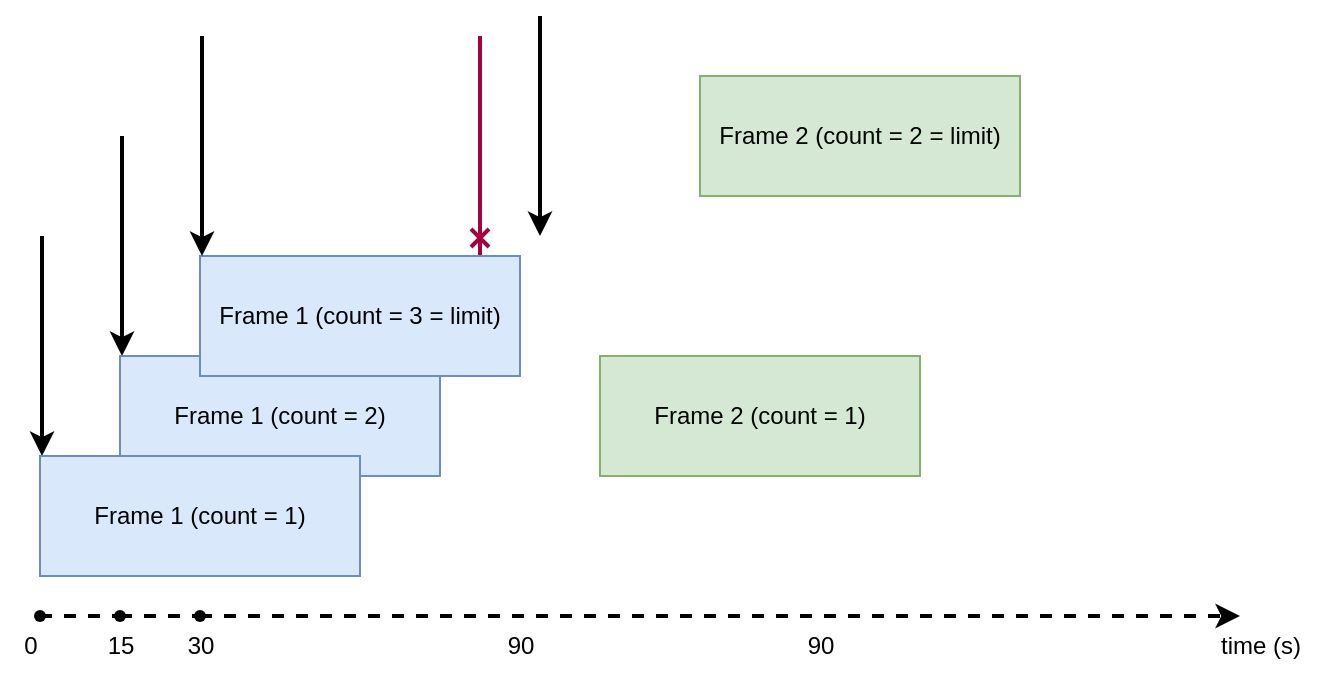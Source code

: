 <mxfile>
    <diagram id="IFjx0-mxGD_EZsu0zbSy" name="Sliding Window Counter">
        <mxGraphModel dx="555" dy="656" grid="1" gridSize="10" guides="1" tooltips="1" connect="1" arrows="1" fold="1" page="1" pageScale="1" pageWidth="850" pageHeight="1100" math="0" shadow="0">
            <root>
                <mxCell id="0"/>
                <mxCell id="1" parent="0"/>
                <mxCell id="z8XdcrCwoV6CMaq1ioTt-4" value="Frame 2 (count = 2 = limit)" style="rounded=0;whiteSpace=wrap;html=1;fillColor=#d5e8d4;strokeColor=#82b366;fontColor=#000000;" vertex="1" parent="1">
                    <mxGeometry x="410" y="90" width="160" height="60" as="geometry"/>
                </mxCell>
                <mxCell id="Gj8WCd9VOXFtcxxcFVGs-1" value="" style="endArrow=classic;html=1;dashed=1;strokeWidth=2;fontColor=default;startArrow=none;" edge="1" parent="1" source="z8XdcrCwoV6CMaq1ioTt-15">
                    <mxGeometry width="50" height="50" relative="1" as="geometry">
                        <mxPoint x="80" y="360" as="sourcePoint"/>
                        <mxPoint x="680" y="360" as="targetPoint"/>
                    </mxGeometry>
                </mxCell>
                <mxCell id="LUXr1MoeYZ9vuoej9Fmr-1" value="" style="endArrow=classic;html=1;fontColor=#000000;entryX=0.25;entryY=0;entryDx=0;entryDy=0;strokeWidth=2;" edge="1" parent="1">
                    <mxGeometry width="50" height="50" relative="1" as="geometry">
                        <mxPoint x="81" y="170" as="sourcePoint"/>
                        <mxPoint x="81" y="280.0" as="targetPoint"/>
                    </mxGeometry>
                </mxCell>
                <mxCell id="LUXr1MoeYZ9vuoej9Fmr-3" value="" style="endArrow=classic;html=1;fontColor=#000000;entryX=0.25;entryY=0;entryDx=0;entryDy=0;strokeWidth=2;" edge="1" parent="1">
                    <mxGeometry width="50" height="50" relative="1" as="geometry">
                        <mxPoint x="121" y="120" as="sourcePoint"/>
                        <mxPoint x="121" y="230" as="targetPoint"/>
                    </mxGeometry>
                </mxCell>
                <mxCell id="z8XdcrCwoV6CMaq1ioTt-1" value="" style="endArrow=cross;html=1;fontColor=#000000;endFill=0;entryX=0.75;entryY=0;entryDx=0;entryDy=0;fillColor=#d80073;strokeColor=#A50040;strokeWidth=2;" edge="1" parent="1">
                    <mxGeometry width="50" height="50" relative="1" as="geometry">
                        <mxPoint x="300" y="70" as="sourcePoint"/>
                        <mxPoint x="300" y="180.0" as="targetPoint"/>
                    </mxGeometry>
                </mxCell>
                <mxCell id="z8XdcrCwoV6CMaq1ioTt-2" value="Frame 2 (count = 1)" style="rounded=0;whiteSpace=wrap;html=1;fillColor=#d5e8d4;strokeColor=#82b366;fontColor=#000000;" vertex="1" parent="1">
                    <mxGeometry x="360" y="230" width="160" height="60" as="geometry"/>
                </mxCell>
                <mxCell id="z8XdcrCwoV6CMaq1ioTt-8" value="0" style="text;html=1;align=center;verticalAlign=middle;resizable=0;points=[];autosize=1;strokeColor=none;fillColor=none;fontColor=default;" vertex="1" parent="1">
                    <mxGeometry x="60" y="360" width="30" height="30" as="geometry"/>
                </mxCell>
                <mxCell id="z8XdcrCwoV6CMaq1ioTt-9" value="" style="shape=waypoint;sketch=0;size=6;pointerEvents=1;points=[];fillColor=none;resizable=0;rotatable=0;perimeter=centerPerimeter;snapToPoint=1;labelBackgroundColor=none;labelBorderColor=none;fontColor=default;" vertex="1" parent="1">
                    <mxGeometry x="70" y="350" width="20" height="20" as="geometry"/>
                </mxCell>
                <mxCell id="z8XdcrCwoV6CMaq1ioTt-11" value="" style="endArrow=none;html=1;dashed=1;strokeWidth=2;fontColor=default;" edge="1" parent="1" target="z8XdcrCwoV6CMaq1ioTt-10">
                    <mxGeometry width="50" height="50" relative="1" as="geometry">
                        <mxPoint x="80" y="360" as="sourcePoint"/>
                        <mxPoint x="680" y="360" as="targetPoint"/>
                    </mxGeometry>
                </mxCell>
                <mxCell id="z8XdcrCwoV6CMaq1ioTt-10" value="" style="shape=waypoint;sketch=0;size=6;pointerEvents=1;points=[];fillColor=none;resizable=0;rotatable=0;perimeter=centerPerimeter;snapToPoint=1;labelBackgroundColor=none;labelBorderColor=none;fontColor=default;" vertex="1" parent="1">
                    <mxGeometry x="110" y="350" width="20" height="20" as="geometry"/>
                </mxCell>
                <mxCell id="z8XdcrCwoV6CMaq1ioTt-12" value="15" style="text;html=1;align=center;verticalAlign=middle;resizable=0;points=[];autosize=1;strokeColor=none;fillColor=none;fontColor=default;" vertex="1" parent="1">
                    <mxGeometry x="100" y="360" width="40" height="30" as="geometry"/>
                </mxCell>
                <mxCell id="z8XdcrCwoV6CMaq1ioTt-13" value="time (s)" style="text;html=1;align=center;verticalAlign=middle;resizable=0;points=[];autosize=1;strokeColor=none;fillColor=none;fontColor=default;" vertex="1" parent="1">
                    <mxGeometry x="660" y="360" width="60" height="30" as="geometry"/>
                </mxCell>
                <mxCell id="z8XdcrCwoV6CMaq1ioTt-14" value="30" style="text;html=1;align=center;verticalAlign=middle;resizable=0;points=[];autosize=1;strokeColor=none;fillColor=none;fontColor=default;" vertex="1" parent="1">
                    <mxGeometry x="140" y="360" width="40" height="30" as="geometry"/>
                </mxCell>
                <mxCell id="z8XdcrCwoV6CMaq1ioTt-16" value="" style="endArrow=none;html=1;dashed=1;strokeWidth=2;fontColor=default;startArrow=none;" edge="1" parent="1" source="z8XdcrCwoV6CMaq1ioTt-10" target="z8XdcrCwoV6CMaq1ioTt-15">
                    <mxGeometry width="50" height="50" relative="1" as="geometry">
                        <mxPoint x="120" y="360" as="sourcePoint"/>
                        <mxPoint x="680" y="360" as="targetPoint"/>
                    </mxGeometry>
                </mxCell>
                <mxCell id="z8XdcrCwoV6CMaq1ioTt-15" value="" style="shape=waypoint;sketch=0;size=6;pointerEvents=1;points=[];fillColor=none;resizable=0;rotatable=0;perimeter=centerPerimeter;snapToPoint=1;labelBackgroundColor=none;labelBorderColor=none;fontColor=default;" vertex="1" parent="1">
                    <mxGeometry x="150" y="350" width="20" height="20" as="geometry"/>
                </mxCell>
                <mxCell id="z8XdcrCwoV6CMaq1ioTt-17" value="90" style="text;html=1;align=center;verticalAlign=middle;resizable=0;points=[];autosize=1;strokeColor=none;fillColor=none;fontColor=default;" vertex="1" parent="1">
                    <mxGeometry x="300" y="360" width="40" height="30" as="geometry"/>
                </mxCell>
                <mxCell id="z8XdcrCwoV6CMaq1ioTt-18" value="90" style="text;html=1;align=center;verticalAlign=middle;resizable=0;points=[];autosize=1;strokeColor=none;fillColor=none;fontColor=default;" vertex="1" parent="1">
                    <mxGeometry x="450" y="360" width="40" height="30" as="geometry"/>
                </mxCell>
                <mxCell id="WVZx-e-wMy36gHtiziwh-1" value="Frame 1 (count = 2)" style="rounded=0;whiteSpace=wrap;html=1;fillColor=#dae8fc;strokeColor=#6c8ebf;fontColor=#000000;" vertex="1" parent="1">
                    <mxGeometry x="120" y="230" width="160" height="60" as="geometry"/>
                </mxCell>
                <mxCell id="KJ9Z418Lqap7H9HYXbEA-1" value="Frame 1 (count = 1)" style="rounded=0;whiteSpace=wrap;html=1;fillColor=#dae8fc;strokeColor=#6c8ebf;fontColor=#000000;" vertex="1" parent="1">
                    <mxGeometry x="80" y="280" width="160" height="60" as="geometry"/>
                </mxCell>
                <mxCell id="WVZx-e-wMy36gHtiziwh-2" value="" style="endArrow=classic;html=1;fontColor=#000000;entryX=0.25;entryY=0;entryDx=0;entryDy=0;strokeWidth=2;" edge="1" parent="1">
                    <mxGeometry width="50" height="50" relative="1" as="geometry">
                        <mxPoint x="330" y="60" as="sourcePoint"/>
                        <mxPoint x="330" y="170.0" as="targetPoint"/>
                    </mxGeometry>
                </mxCell>
                <mxCell id="WVZx-e-wMy36gHtiziwh-3" value="Frame 1 (count = 3 = limit)" style="rounded=0;whiteSpace=wrap;html=1;fillColor=#dae8fc;strokeColor=#6c8ebf;fontColor=#000000;" vertex="1" parent="1">
                    <mxGeometry x="160" y="180" width="160" height="60" as="geometry"/>
                </mxCell>
                <mxCell id="WVZx-e-wMy36gHtiziwh-4" value="" style="endArrow=classic;html=1;fontColor=#000000;entryX=0.25;entryY=0;entryDx=0;entryDy=0;strokeWidth=2;" edge="1" parent="1">
                    <mxGeometry width="50" height="50" relative="1" as="geometry">
                        <mxPoint x="161" y="70" as="sourcePoint"/>
                        <mxPoint x="161" y="180.0" as="targetPoint"/>
                    </mxGeometry>
                </mxCell>
            </root>
        </mxGraphModel>
    </diagram>
    <diagram id="xi3oubU7MQk78jxgaRuo" name="Fixed Window Sliding">
        <mxGraphModel dx="607" dy="543" grid="1" gridSize="10" guides="1" tooltips="1" connect="1" arrows="1" fold="1" page="1" pageScale="1" pageWidth="850" pageHeight="1100" math="0" shadow="0">
            <root>
                <mxCell id="0"/>
                <mxCell id="1" parent="0"/>
                <mxCell id="pdjJqc8EOPVjB-HKFfC1-42" value="" style="rounded=0;whiteSpace=wrap;html=1;labelBackgroundColor=#E6E6E6;fontColor=default;strokeColor=none;" vertex="1" parent="1">
                    <mxGeometry x="60" y="90" width="520" height="270" as="geometry"/>
                </mxCell>
                <mxCell id="pdjJqc8EOPVjB-HKFfC1-1" value="Frame 1" style="rounded=0;whiteSpace=wrap;html=1;fillColor=#dae8fc;strokeColor=#6c8ebf;fontColor=#000000;" vertex="1" parent="1">
                    <mxGeometry x="100" y="240" width="160" height="60" as="geometry"/>
                </mxCell>
                <mxCell id="pdjJqc8EOPVjB-HKFfC1-2" value="Frame 2" style="rounded=0;whiteSpace=wrap;html=1;fillColor=#d5e8d4;strokeColor=#82b366;fontColor=#000000;" vertex="1" parent="1">
                    <mxGeometry x="300" y="240" width="160" height="60" as="geometry"/>
                </mxCell>
                <mxCell id="pdjJqc8EOPVjB-HKFfC1-4" value="" style="endArrow=classic;html=1;fontColor=#000000;strokeWidth=2;entryX=0;entryY=0;entryDx=0;entryDy=0;" edge="1" parent="1" target="pdjJqc8EOPVjB-HKFfC1-1">
                    <mxGeometry width="50" height="50" relative="1" as="geometry">
                        <mxPoint x="100" y="130" as="sourcePoint"/>
                        <mxPoint x="100" y="230" as="targetPoint"/>
                    </mxGeometry>
                </mxCell>
                <mxCell id="pdjJqc8EOPVjB-HKFfC1-5" value="" style="endArrow=classic;html=1;fontColor=#000000;entryX=0.25;entryY=0;entryDx=0;entryDy=0;strokeWidth=2;" edge="1" parent="1">
                    <mxGeometry width="50" height="50" relative="1" as="geometry">
                        <mxPoint x="120" y="130" as="sourcePoint"/>
                        <mxPoint x="120" y="240" as="targetPoint"/>
                    </mxGeometry>
                </mxCell>
                <mxCell id="pdjJqc8EOPVjB-HKFfC1-7" value="" style="endArrow=classic;html=1;fontColor=#000000;entryX=0.25;entryY=0;entryDx=0;entryDy=0;strokeWidth=2;" edge="1" parent="1">
                    <mxGeometry width="50" height="50" relative="1" as="geometry">
                        <mxPoint x="450" y="130" as="sourcePoint"/>
                        <mxPoint x="450" y="240" as="targetPoint"/>
                    </mxGeometry>
                </mxCell>
                <mxCell id="pdjJqc8EOPVjB-HKFfC1-8" value="" style="endArrow=classic;html=1;fontColor=#000000;entryX=0.25;entryY=0;entryDx=0;entryDy=0;strokeWidth=2;" edge="1" parent="1">
                    <mxGeometry width="50" height="50" relative="1" as="geometry">
                        <mxPoint x="300" y="130" as="sourcePoint"/>
                        <mxPoint x="300" y="240" as="targetPoint"/>
                    </mxGeometry>
                </mxCell>
                <mxCell id="pdjJqc8EOPVjB-HKFfC1-11" value="" style="endArrow=cross;html=1;fontColor=#000000;endFill=0;entryX=0.75;entryY=0;entryDx=0;entryDy=0;fillColor=#d80073;strokeColor=#A50040;strokeWidth=2;" edge="1" parent="1">
                    <mxGeometry width="50" height="50" relative="1" as="geometry">
                        <mxPoint x="250" y="130" as="sourcePoint"/>
                        <mxPoint x="250" y="240.0" as="targetPoint"/>
                    </mxGeometry>
                </mxCell>
                <mxCell id="pdjJqc8EOPVjB-HKFfC1-15" value="" style="endArrow=classic;html=1;strokeWidth=2;fontColor=#000000;dashed=1;startArrow=none;" edge="1" parent="1" source="pdjJqc8EOPVjB-HKFfC1-33">
                    <mxGeometry width="50" height="50" relative="1" as="geometry">
                        <mxPoint x="100" y="320" as="sourcePoint"/>
                        <mxPoint x="540" y="320" as="targetPoint"/>
                    </mxGeometry>
                </mxCell>
                <mxCell id="pdjJqc8EOPVjB-HKFfC1-28" value="" style="endArrow=none;html=1;strokeWidth=2;fontColor=#000000;dashed=1;startArrow=none;" edge="1" parent="1" source="pdjJqc8EOPVjB-HKFfC1-35" target="pdjJqc8EOPVjB-HKFfC1-27">
                    <mxGeometry width="50" height="50" relative="1" as="geometry">
                        <mxPoint x="100" y="320.0" as="sourcePoint"/>
                        <mxPoint x="540" y="320.0" as="targetPoint"/>
                    </mxGeometry>
                </mxCell>
                <mxCell id="pdjJqc8EOPVjB-HKFfC1-27" value="" style="shape=waypoint;sketch=0;size=6;pointerEvents=1;points=[];fillColor=none;resizable=0;rotatable=0;perimeter=centerPerimeter;snapToPoint=1;fontColor=#FFFFFF;" vertex="1" parent="1">
                    <mxGeometry x="251" y="310" width="20" height="20" as="geometry"/>
                </mxCell>
                <mxCell id="pdjJqc8EOPVjB-HKFfC1-31" value="" style="endArrow=none;html=1;strokeWidth=2;fontColor=#000000;dashed=1;startArrow=none;" edge="1" parent="1" source="pdjJqc8EOPVjB-HKFfC1-27" target="pdjJqc8EOPVjB-HKFfC1-30">
                    <mxGeometry width="50" height="50" relative="1" as="geometry">
                        <mxPoint x="261" y="320.0" as="sourcePoint"/>
                        <mxPoint x="540" y="320.0" as="targetPoint"/>
                    </mxGeometry>
                </mxCell>
                <mxCell id="pdjJqc8EOPVjB-HKFfC1-30" value="" style="shape=waypoint;sketch=0;size=6;pointerEvents=1;points=[];fillColor=none;resizable=0;rotatable=0;perimeter=centerPerimeter;snapToPoint=1;fontColor=#FFFFFF;" vertex="1" parent="1">
                    <mxGeometry x="290" y="310" width="20" height="20" as="geometry"/>
                </mxCell>
                <mxCell id="pdjJqc8EOPVjB-HKFfC1-34" value="" style="endArrow=none;html=1;strokeWidth=2;fontColor=#000000;dashed=1;startArrow=none;" edge="1" parent="1" source="pdjJqc8EOPVjB-HKFfC1-30" target="pdjJqc8EOPVjB-HKFfC1-33">
                    <mxGeometry width="50" height="50" relative="1" as="geometry">
                        <mxPoint x="300" y="320.0" as="sourcePoint"/>
                        <mxPoint x="540" y="320.0" as="targetPoint"/>
                    </mxGeometry>
                </mxCell>
                <mxCell id="pdjJqc8EOPVjB-HKFfC1-33" value="" style="shape=waypoint;sketch=0;size=6;pointerEvents=1;points=[];fillColor=none;resizable=0;rotatable=0;perimeter=centerPerimeter;snapToPoint=1;fontColor=#FFFFFF;" vertex="1" parent="1">
                    <mxGeometry x="450" y="310" width="20" height="20" as="geometry"/>
                </mxCell>
                <mxCell id="pdjJqc8EOPVjB-HKFfC1-36" value="" style="endArrow=none;html=1;strokeWidth=2;fontColor=#000000;dashed=1;" edge="1" parent="1" target="pdjJqc8EOPVjB-HKFfC1-35">
                    <mxGeometry width="50" height="50" relative="1" as="geometry">
                        <mxPoint x="100" y="320.0" as="sourcePoint"/>
                        <mxPoint x="261" y="320.0" as="targetPoint"/>
                    </mxGeometry>
                </mxCell>
                <mxCell id="pdjJqc8EOPVjB-HKFfC1-35" value="" style="shape=waypoint;sketch=0;size=6;pointerEvents=1;points=[];fillColor=none;resizable=0;rotatable=0;perimeter=centerPerimeter;snapToPoint=1;fontColor=#FFFFFF;" vertex="1" parent="1">
                    <mxGeometry x="90" y="310" width="20" height="20" as="geometry"/>
                </mxCell>
                <mxCell id="pdjJqc8EOPVjB-HKFfC1-38" value="0" style="text;html=1;align=center;verticalAlign=middle;resizable=0;points=[];autosize=1;strokeColor=none;fillColor=none;fontColor=default;labelBackgroundColor=none;" vertex="1" parent="1">
                    <mxGeometry x="85" y="320" width="30" height="30" as="geometry"/>
                </mxCell>
                <mxCell id="pdjJqc8EOPVjB-HKFfC1-39" value="60" style="text;html=1;align=center;verticalAlign=middle;resizable=0;points=[];autosize=1;strokeColor=none;fillColor=none;fontColor=default;labelBackgroundColor=none;" vertex="1" parent="1">
                    <mxGeometry x="239" y="320" width="40" height="30" as="geometry"/>
                </mxCell>
                <mxCell id="pdjJqc8EOPVjB-HKFfC1-40" value="75" style="text;html=1;align=center;verticalAlign=middle;resizable=0;points=[];autosize=1;strokeColor=none;fillColor=none;fontColor=default;labelBackgroundColor=none;" vertex="1" parent="1">
                    <mxGeometry x="280" y="320" width="40" height="30" as="geometry"/>
                </mxCell>
                <mxCell id="pdjJqc8EOPVjB-HKFfC1-41" value="135" style="text;html=1;align=center;verticalAlign=middle;resizable=0;points=[];autosize=1;strokeColor=none;fillColor=none;fontColor=default;labelBackgroundColor=none;" vertex="1" parent="1">
                    <mxGeometry x="440" y="320" width="40" height="30" as="geometry"/>
                </mxCell>
                <mxCell id="W3zzNvZn7IuJiouF1Zos-1" value="time (s)" style="text;html=1;align=center;verticalAlign=middle;resizable=0;points=[];autosize=1;strokeColor=none;fillColor=none;fontColor=default;" vertex="1" parent="1">
                    <mxGeometry x="510" y="320" width="60" height="30" as="geometry"/>
                </mxCell>
                <mxCell id="HnW_0d2a2w2xTl7m5O-y-1" value="R1" style="text;html=1;align=center;verticalAlign=middle;resizable=0;points=[];autosize=1;strokeColor=none;fillColor=none;fontColor=default;" vertex="1" parent="1">
                    <mxGeometry x="75" y="100" width="40" height="30" as="geometry"/>
                </mxCell>
                <mxCell id="HnW_0d2a2w2xTl7m5O-y-2" value="R2" style="text;html=1;align=center;verticalAlign=middle;resizable=0;points=[];autosize=1;strokeColor=none;fillColor=none;fontColor=default;" vertex="1" parent="1">
                    <mxGeometry x="100" y="100" width="40" height="30" as="geometry"/>
                </mxCell>
                <mxCell id="HnW_0d2a2w2xTl7m5O-y-3" value="R3" style="text;html=1;align=center;verticalAlign=middle;resizable=0;points=[];autosize=1;strokeColor=none;fillColor=none;fontColor=#FF0000;" vertex="1" parent="1">
                    <mxGeometry x="230" y="100" width="40" height="30" as="geometry"/>
                </mxCell>
                <mxCell id="HnW_0d2a2w2xTl7m5O-y-4" value="R5" style="text;html=1;align=center;verticalAlign=middle;resizable=0;points=[];autosize=1;strokeColor=none;fillColor=none;fontColor=default;" vertex="1" parent="1">
                    <mxGeometry x="279" y="100" width="40" height="30" as="geometry"/>
                </mxCell>
                <mxCell id="HnW_0d2a2w2xTl7m5O-y-5" value="R6" style="text;html=1;align=center;verticalAlign=middle;resizable=0;points=[];autosize=1;strokeColor=none;fillColor=none;fontColor=default;" vertex="1" parent="1">
                    <mxGeometry x="430" y="100" width="40" height="30" as="geometry"/>
                </mxCell>
            </root>
        </mxGraphModel>
    </diagram>
    <diagram id="UtXpNpT0RbJBCRO2_H2m" name="How it work?">
        <mxGraphModel dx="880" dy="787" grid="1" gridSize="10" guides="1" tooltips="1" connect="1" arrows="1" fold="1" page="1" pageScale="1" pageWidth="850" pageHeight="1100" math="0" shadow="0">
            <root>
                <mxCell id="0"/>
                <mxCell id="1" parent="0"/>
                <mxCell id="dIZt25DJv7dSvNYJRUyT-22" value="" style="rounded=0;whiteSpace=wrap;html=1;labelBackgroundColor=#E6E6E6;fontColor=default;labelBorderColor=none;strokeColor=none;" vertex="1" parent="1">
                    <mxGeometry x="110" y="60" width="530" height="490" as="geometry"/>
                </mxCell>
                <mxCell id="2" value=":Client" style="shape=umlLifeline;perimeter=lifelinePerimeter;whiteSpace=wrap;html=1;container=1;collapsible=0;recursiveResize=0;outlineConnect=0;" parent="1" vertex="1">
                    <mxGeometry x="130" y="80" width="100" height="450" as="geometry"/>
                </mxCell>
                <mxCell id="20" value="(2)" style="text;html=1;strokeColor=none;fillColor=none;align=center;verticalAlign=middle;whiteSpace=wrap;rounded=0;" vertex="1" parent="2">
                    <mxGeometry x="10" y="140" width="30" height="30" as="geometry"/>
                </mxCell>
                <mxCell id="21" value="(3)" style="text;html=1;strokeColor=none;fillColor=none;align=center;verticalAlign=middle;whiteSpace=wrap;rounded=0;" vertex="1" parent="2">
                    <mxGeometry x="10" y="220" width="30" height="30" as="geometry"/>
                </mxCell>
                <mxCell id="22" value="(4)" style="text;html=1;strokeColor=none;fillColor=none;align=center;verticalAlign=middle;whiteSpace=wrap;rounded=0;" vertex="1" parent="2">
                    <mxGeometry x="10" y="380" width="30" height="30" as="geometry"/>
                </mxCell>
                <mxCell id="4" value="request" style="html=1;verticalAlign=bottom;endArrow=block;fontSize=12;" parent="1" edge="1">
                    <mxGeometry width="80" relative="1" as="geometry">
                        <mxPoint x="190" y="180" as="sourcePoint"/>
                        <mxPoint x="410" y="180" as="targetPoint"/>
                    </mxGeometry>
                </mxCell>
                <mxCell id="5" value=":Server" style="shape=umlLifeline;perimeter=lifelinePerimeter;whiteSpace=wrap;html=1;container=1;collapsible=0;recursiveResize=0;outlineConnect=0;" parent="1" vertex="1">
                    <mxGeometry x="370" y="80" width="100" height="450" as="geometry"/>
                </mxCell>
                <mxCell id="14" value="" style="endArrow=classic;html=1;fontSize=12;fontColor=#FF0000;strokeWidth=6;fillColor=#ffcd28;strokeColor=#d79b00;gradientColor=#ffa500;" parent="5" edge="1">
                    <mxGeometry width="50" height="50" relative="1" as="geometry">
                        <mxPoint x="70" y="160" as="sourcePoint"/>
                        <mxPoint x="70" y="390" as="targetPoint"/>
                    </mxGeometry>
                </mxCell>
                <mxCell id="7" value="Rule&lt;br style=&quot;font-size: 24px;&quot;&gt;2 requests in 1 minute" style="text;html=1;strokeColor=none;fillColor=none;align=center;verticalAlign=middle;whiteSpace=wrap;rounded=0;fontSize=24;" parent="1" vertex="1">
                    <mxGeometry x="480" y="160" width="150" height="130" as="geometry"/>
                </mxCell>
                <mxCell id="8" value="success" style="html=1;verticalAlign=bottom;endArrow=open;dashed=1;endSize=8;fontSize=12;" parent="1" edge="1">
                    <mxGeometry relative="1" as="geometry">
                        <mxPoint x="410" y="200" as="sourcePoint"/>
                        <mxPoint x="190" y="200" as="targetPoint"/>
                    </mxGeometry>
                </mxCell>
                <mxCell id="9" value="request" style="html=1;verticalAlign=bottom;endArrow=block;fontSize=12;" parent="1" edge="1">
                    <mxGeometry width="80" relative="1" as="geometry">
                        <mxPoint x="190" y="240" as="sourcePoint"/>
                        <mxPoint x="410" y="240" as="targetPoint"/>
                    </mxGeometry>
                </mxCell>
                <mxCell id="11" value="success" style="html=1;verticalAlign=bottom;endArrow=open;dashed=1;endSize=8;fontSize=12;" parent="1" edge="1">
                    <mxGeometry relative="1" as="geometry">
                        <mxPoint x="410" y="260" as="sourcePoint"/>
                        <mxPoint x="190" y="260" as="targetPoint"/>
                    </mxGeometry>
                </mxCell>
                <mxCell id="12" value="request" style="html=1;verticalAlign=bottom;endArrow=block;fontSize=12;" parent="1" edge="1">
                    <mxGeometry width="80" relative="1" as="geometry">
                        <mxPoint x="190" y="319.58" as="sourcePoint"/>
                        <mxPoint x="410" y="319.58" as="targetPoint"/>
                    </mxGeometry>
                </mxCell>
                <mxCell id="13" value="fail - Too many requests!" style="html=1;verticalAlign=bottom;endArrow=open;dashed=1;endSize=8;fontSize=12;fontColor=#FF0000;" parent="1" edge="1">
                    <mxGeometry relative="1" as="geometry">
                        <mxPoint x="410" y="340" as="sourcePoint"/>
                        <mxPoint x="190" y="340" as="targetPoint"/>
                    </mxGeometry>
                </mxCell>
                <mxCell id="16" value="request" style="html=1;verticalAlign=bottom;endArrow=block;fontSize=12;" parent="1" edge="1">
                    <mxGeometry width="80" relative="1" as="geometry">
                        <mxPoint x="190" y="480" as="sourcePoint"/>
                        <mxPoint x="410" y="480" as="targetPoint"/>
                    </mxGeometry>
                </mxCell>
                <mxCell id="17" value="success" style="html=1;verticalAlign=bottom;endArrow=open;dashed=1;endSize=8;fontSize=12;" parent="1" edge="1">
                    <mxGeometry relative="1" as="geometry">
                        <mxPoint x="410" y="500.0" as="sourcePoint"/>
                        <mxPoint x="190" y="500.0" as="targetPoint"/>
                    </mxGeometry>
                </mxCell>
                <mxCell id="18" value="After 1 minute" style="text;html=1;strokeColor=none;fillColor=none;align=center;verticalAlign=middle;whiteSpace=wrap;rounded=0;" vertex="1" parent="1">
                    <mxGeometry x="460" y="450" width="90" height="30" as="geometry"/>
                </mxCell>
                <mxCell id="19" value="(1)" style="text;html=1;strokeColor=none;fillColor=none;align=center;verticalAlign=middle;whiteSpace=wrap;rounded=0;" vertex="1" parent="1">
                    <mxGeometry x="140" y="160" width="30" height="30" as="geometry"/>
                </mxCell>
            </root>
        </mxGraphModel>
    </diagram>
</mxfile>